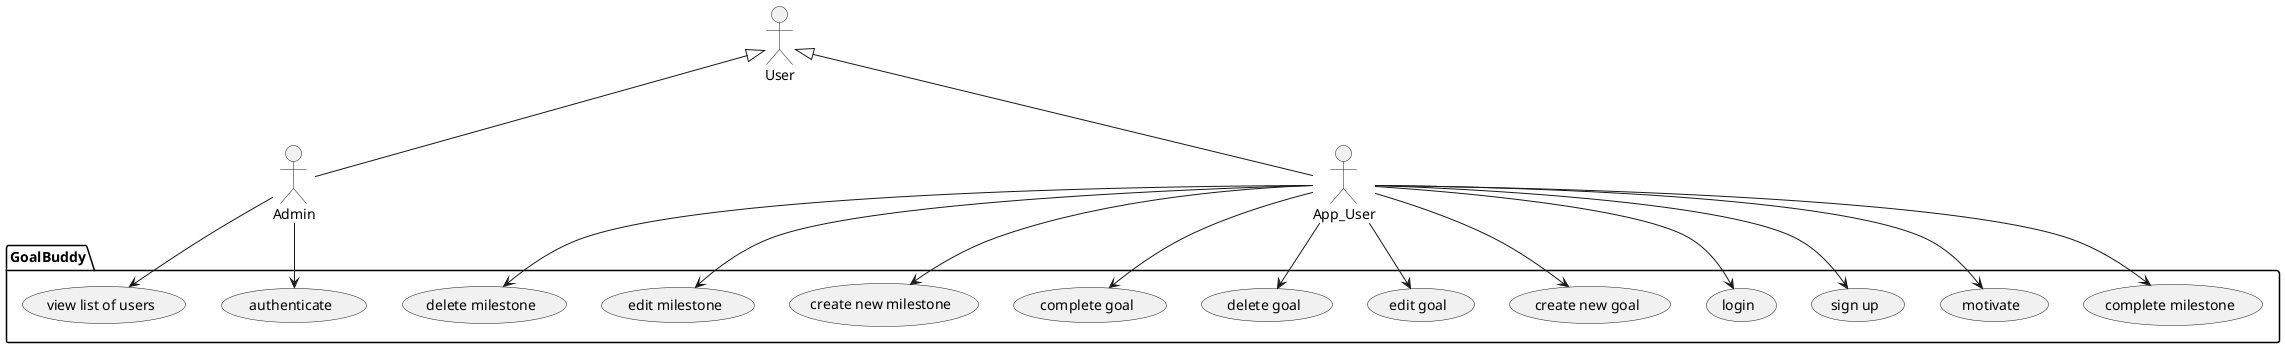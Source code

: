 @startuml Use-Case Diagram

:User:
:Admin:
:App_User:

User <|-- Admin
User <|-- App_User

package GoalBuddy{
Admin --> (authenticate)
Admin --> (view list of users)

App_User --> (sign up)
App_User --> (login)
App_User --> (create new goal)
App_User --> (edit goal)
App_User --> (delete goal)
App_User --> (complete goal)
App_User --> (create new milestone)
App_User --> (edit milestone)
App_User --> (delete milestone)
App_User --> (complete milestone)
App_User --> (motivate)
}
@enduml
